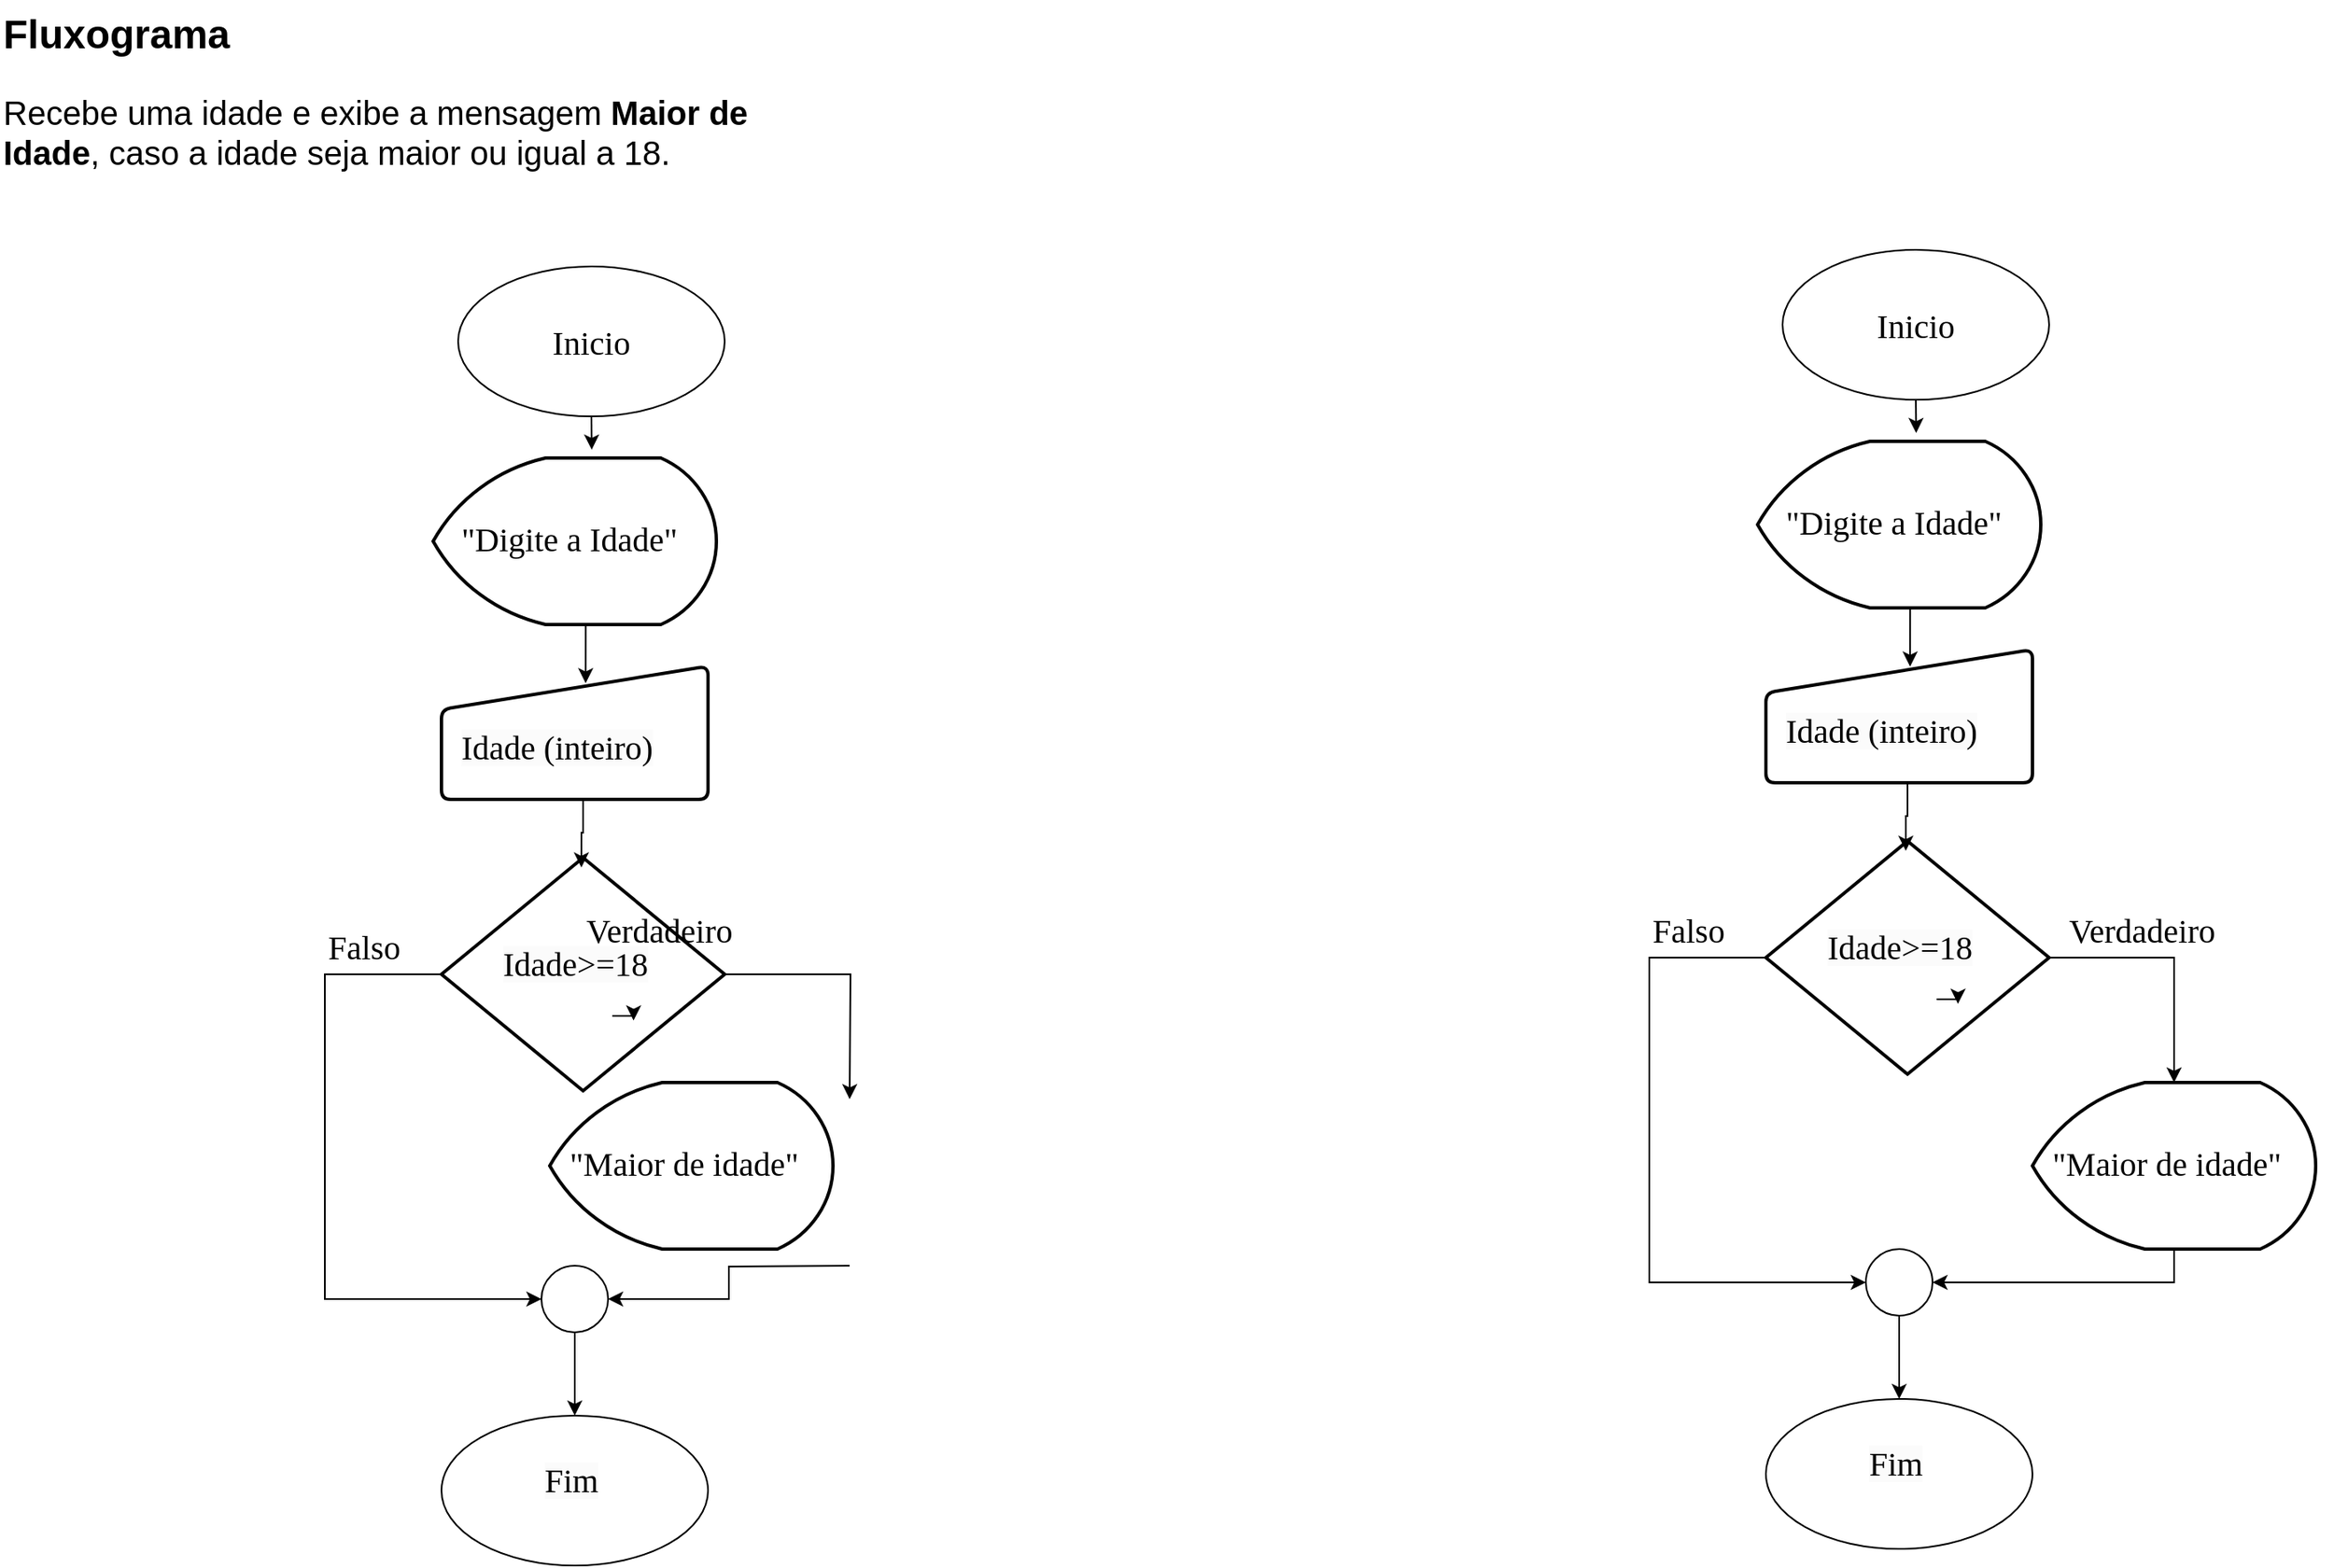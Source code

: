 <mxfile version="24.7.17">
  <diagram name="Page-1" id="XWlx6krxtrrmPYTv1qRd">
    <mxGraphModel dx="1951" dy="1129" grid="1" gridSize="10" guides="1" tooltips="1" connect="1" arrows="1" fold="1" page="1" pageScale="1" pageWidth="827" pageHeight="1169" math="0" shadow="0">
      <root>
        <mxCell id="0" />
        <mxCell id="1" parent="0" />
        <mxCell id="YLqXhZ0otrEL3I6GMskV-1" value="&lt;h1 style=&quot;margin-top: 0px;&quot;&gt;Fluxograma&lt;/h1&gt;&lt;p style=&quot;font-size: 20px;&quot;&gt;&lt;font style=&quot;font-size: 20px;&quot;&gt;Recebe uma idade e exibe a mensagem &lt;b&gt;Maior de Idade&lt;/b&gt;, caso a idade seja maior ou igual a 18.&lt;/font&gt;&lt;/p&gt;" style="text;html=1;whiteSpace=wrap;overflow=hidden;rounded=0;" vertex="1" parent="1">
          <mxGeometry x="20" y="10" width="460" height="180" as="geometry" />
        </mxCell>
        <mxCell id="YLqXhZ0otrEL3I6GMskV-2" value="&lt;span style=&quot;font-family: Georgia; font-size: 20px;&quot;&gt;Inicio&lt;/span&gt;" style="ellipse;whiteSpace=wrap;html=1;" vertex="1" parent="1">
          <mxGeometry x="295" y="170" width="160" height="90" as="geometry" />
        </mxCell>
        <mxCell id="YLqXhZ0otrEL3I6GMskV-3" value="" style="ellipse;whiteSpace=wrap;html=1;" vertex="1" parent="1">
          <mxGeometry x="285" y="860" width="160" height="90" as="geometry" />
        </mxCell>
        <mxCell id="YLqXhZ0otrEL3I6GMskV-4" value="&lt;span style=&quot;color: rgb(0, 0, 0); font-family: Georgia; font-size: 20px; font-style: normal; font-variant-ligatures: normal; font-variant-caps: normal; font-weight: 400; letter-spacing: normal; orphans: 2; text-align: center; text-indent: 0px; text-transform: none; widows: 2; word-spacing: 0px; -webkit-text-stroke-width: 0px; white-space: normal; background-color: rgb(251, 251, 251); text-decoration-thickness: initial; text-decoration-style: initial; text-decoration-color: initial; display: inline !important; float: none;&quot;&gt;Fim&lt;/span&gt;&lt;div&gt;&lt;span style=&quot;color: rgb(0, 0, 0); font-family: Georgia; font-size: 20px; font-style: normal; font-variant-ligatures: normal; font-variant-caps: normal; font-weight: 400; letter-spacing: normal; orphans: 2; text-align: center; text-indent: 0px; text-transform: none; widows: 2; word-spacing: 0px; -webkit-text-stroke-width: 0px; white-space: normal; background-color: rgb(251, 251, 251); text-decoration-thickness: initial; text-decoration-style: initial; text-decoration-color: initial; display: inline !important; float: none;&quot;&gt;&lt;br&gt;&lt;/span&gt;&lt;/div&gt;" style="text;whiteSpace=wrap;html=1;" vertex="1" parent="1">
          <mxGeometry x="345" y="880" width="80" height="50" as="geometry" />
        </mxCell>
        <mxCell id="YLqXhZ0otrEL3I6GMskV-5" value="" style="strokeWidth=2;html=1;shape=mxgraph.flowchart.display;whiteSpace=wrap;" vertex="1" parent="1">
          <mxGeometry x="280" y="285" width="170" height="100" as="geometry" />
        </mxCell>
        <mxCell id="YLqXhZ0otrEL3I6GMskV-6" value="&lt;div style=&quot;text-align: center;&quot;&gt;&lt;span style=&quot;background-color: initial; font-size: 20px;&quot;&gt;&lt;font face=&quot;Georgia&quot;&gt;&quot;Digite a&lt;/font&gt;&lt;/span&gt;&lt;span style=&quot;font-family: Georgia; background-color: initial; font-size: 20px;&quot;&gt;&amp;nbsp;Idade&quot;&lt;/span&gt;&lt;/div&gt;" style="text;whiteSpace=wrap;html=1;" vertex="1" parent="1">
          <mxGeometry x="295" y="315" width="160" height="40" as="geometry" />
        </mxCell>
        <mxCell id="YLqXhZ0otrEL3I6GMskV-7" value="" style="html=1;strokeWidth=2;shape=manualInput;whiteSpace=wrap;rounded=1;size=26;arcSize=11;" vertex="1" parent="1">
          <mxGeometry x="285" y="410" width="160" height="80" as="geometry" />
        </mxCell>
        <mxCell id="YLqXhZ0otrEL3I6GMskV-8" value="&lt;span style=&quot;color: rgb(0, 0, 0); font-family: Georgia; font-size: 20px; font-style: normal; font-variant-ligatures: normal; font-variant-caps: normal; font-weight: 400; letter-spacing: normal; orphans: 2; text-align: center; text-indent: 0px; text-transform: none; widows: 2; word-spacing: 0px; -webkit-text-stroke-width: 0px; white-space: normal; background-color: rgb(251, 251, 251); text-decoration-thickness: initial; text-decoration-style: initial; text-decoration-color: initial; display: inline !important; float: none;&quot;&gt;Idade (inteiro)&lt;/span&gt;" style="text;whiteSpace=wrap;html=1;" vertex="1" parent="1">
          <mxGeometry x="295" y="440" width="150" height="50" as="geometry" />
        </mxCell>
        <mxCell id="YLqXhZ0otrEL3I6GMskV-19" style="edgeStyle=orthogonalEdgeStyle;rounded=0;orthogonalLoop=1;jettySize=auto;html=1;exitX=1;exitY=0.5;exitDx=0;exitDy=0;exitPerimeter=0;" edge="1" parent="1" source="YLqXhZ0otrEL3I6GMskV-9">
          <mxGeometry relative="1" as="geometry">
            <mxPoint x="530.0" y="670" as="targetPoint" />
          </mxGeometry>
        </mxCell>
        <mxCell id="YLqXhZ0otrEL3I6GMskV-9" value="" style="strokeWidth=2;html=1;shape=mxgraph.flowchart.decision;whiteSpace=wrap;" vertex="1" parent="1">
          <mxGeometry x="285" y="525" width="170" height="140" as="geometry" />
        </mxCell>
        <mxCell id="YLqXhZ0otrEL3I6GMskV-10" value="&lt;span style=&quot;color: rgb(0, 0, 0); font-family: Georgia; font-size: 20px; font-style: normal; font-variant-ligatures: normal; font-variant-caps: normal; font-weight: 400; letter-spacing: normal; orphans: 2; text-align: center; text-indent: 0px; text-transform: none; widows: 2; word-spacing: 0px; -webkit-text-stroke-width: 0px; white-space: normal; background-color: rgb(251, 251, 251); text-decoration-thickness: initial; text-decoration-style: initial; text-decoration-color: initial; display: inline !important; float: none;&quot;&gt;Idade&amp;gt;=18&lt;/span&gt;" style="text;whiteSpace=wrap;html=1;" vertex="1" parent="1">
          <mxGeometry x="320" y="570" width="90" height="50" as="geometry" />
        </mxCell>
        <mxCell id="YLqXhZ0otrEL3I6GMskV-25" style="edgeStyle=orthogonalEdgeStyle;rounded=0;orthogonalLoop=1;jettySize=auto;html=1;exitX=0.5;exitY=1;exitDx=0;exitDy=0;exitPerimeter=0;entryX=0.5;entryY=0;entryDx=0;entryDy=0;" edge="1" parent="1" source="YLqXhZ0otrEL3I6GMskV-11" target="YLqXhZ0otrEL3I6GMskV-3">
          <mxGeometry relative="1" as="geometry" />
        </mxCell>
        <mxCell id="YLqXhZ0otrEL3I6GMskV-11" value="" style="verticalLabelPosition=bottom;verticalAlign=top;html=1;shape=mxgraph.flowchart.on-page_reference;" vertex="1" parent="1">
          <mxGeometry x="345" y="770" width="40" height="40" as="geometry" />
        </mxCell>
        <mxCell id="YLqXhZ0otrEL3I6GMskV-12" style="edgeStyle=orthogonalEdgeStyle;rounded=0;orthogonalLoop=1;jettySize=auto;html=1;exitX=0.75;exitY=1;exitDx=0;exitDy=0;entryX=0.892;entryY=1.055;entryDx=0;entryDy=0;entryPerimeter=0;" edge="1" parent="1" source="YLqXhZ0otrEL3I6GMskV-10" target="YLqXhZ0otrEL3I6GMskV-10">
          <mxGeometry relative="1" as="geometry" />
        </mxCell>
        <mxCell id="YLqXhZ0otrEL3I6GMskV-13" value="" style="strokeWidth=2;html=1;shape=mxgraph.flowchart.display;whiteSpace=wrap;" vertex="1" parent="1">
          <mxGeometry x="350" y="660" width="170" height="100" as="geometry" />
        </mxCell>
        <mxCell id="YLqXhZ0otrEL3I6GMskV-14" value="&lt;div style=&quot;text-align: center;&quot;&gt;&lt;span style=&quot;background-color: initial; font-size: 20px;&quot;&gt;&lt;font face=&quot;Georgia&quot;&gt;&quot;Maior de idade&lt;/font&gt;&lt;/span&gt;&lt;span style=&quot;font-family: Georgia; background-color: initial; font-size: 20px;&quot;&gt;&quot;&lt;/span&gt;&lt;/div&gt;" style="text;whiteSpace=wrap;html=1;" vertex="1" parent="1">
          <mxGeometry x="360" y="690" width="160" height="40" as="geometry" />
        </mxCell>
        <mxCell id="YLqXhZ0otrEL3I6GMskV-15" style="edgeStyle=orthogonalEdgeStyle;rounded=0;orthogonalLoop=1;jettySize=auto;html=1;exitX=0.5;exitY=1;exitDx=0;exitDy=0;entryX=0.56;entryY=-0.05;entryDx=0;entryDy=0;entryPerimeter=0;" edge="1" parent="1" source="YLqXhZ0otrEL3I6GMskV-2" target="YLqXhZ0otrEL3I6GMskV-5">
          <mxGeometry relative="1" as="geometry" />
        </mxCell>
        <mxCell id="YLqXhZ0otrEL3I6GMskV-16" style="edgeStyle=orthogonalEdgeStyle;rounded=0;orthogonalLoop=1;jettySize=auto;html=1;exitX=0.5;exitY=1;exitDx=0;exitDy=0;exitPerimeter=0;entryX=0.541;entryY=0.128;entryDx=0;entryDy=0;entryPerimeter=0;" edge="1" parent="1" source="YLqXhZ0otrEL3I6GMskV-5" target="YLqXhZ0otrEL3I6GMskV-7">
          <mxGeometry relative="1" as="geometry" />
        </mxCell>
        <mxCell id="YLqXhZ0otrEL3I6GMskV-18" style="edgeStyle=orthogonalEdgeStyle;rounded=0;orthogonalLoop=1;jettySize=auto;html=1;exitX=0.5;exitY=1;exitDx=0;exitDy=0;entryX=0.494;entryY=0.042;entryDx=0;entryDy=0;entryPerimeter=0;" edge="1" parent="1" source="YLqXhZ0otrEL3I6GMskV-8" target="YLqXhZ0otrEL3I6GMskV-9">
          <mxGeometry relative="1" as="geometry" />
        </mxCell>
        <mxCell id="YLqXhZ0otrEL3I6GMskV-20" style="edgeStyle=orthogonalEdgeStyle;rounded=0;orthogonalLoop=1;jettySize=auto;html=1;exitX=0.5;exitY=1;exitDx=0;exitDy=0;exitPerimeter=0;entryX=1;entryY=0.5;entryDx=0;entryDy=0;entryPerimeter=0;" edge="1" parent="1" target="YLqXhZ0otrEL3I6GMskV-11">
          <mxGeometry relative="1" as="geometry">
            <mxPoint x="530" y="770" as="sourcePoint" />
          </mxGeometry>
        </mxCell>
        <mxCell id="YLqXhZ0otrEL3I6GMskV-21" style="edgeStyle=orthogonalEdgeStyle;rounded=0;orthogonalLoop=1;jettySize=auto;html=1;exitX=0;exitY=0.5;exitDx=0;exitDy=0;exitPerimeter=0;entryX=0;entryY=0.5;entryDx=0;entryDy=0;entryPerimeter=0;" edge="1" parent="1" source="YLqXhZ0otrEL3I6GMskV-9" target="YLqXhZ0otrEL3I6GMskV-11">
          <mxGeometry relative="1" as="geometry">
            <Array as="points">
              <mxPoint x="215" y="595" />
              <mxPoint x="215" y="790" />
            </Array>
          </mxGeometry>
        </mxCell>
        <mxCell id="YLqXhZ0otrEL3I6GMskV-23" value="&lt;div style=&quot;text-align: center;&quot;&gt;&lt;font face=&quot;Georgia&quot;&gt;&lt;span style=&quot;font-size: 20px;&quot;&gt;Verdadeiro&lt;/span&gt;&lt;/font&gt;&lt;/div&gt;" style="text;whiteSpace=wrap;html=1;" vertex="1" parent="1">
          <mxGeometry x="370" y="550" width="160" height="40" as="geometry" />
        </mxCell>
        <mxCell id="YLqXhZ0otrEL3I6GMskV-24" value="&lt;div style=&quot;text-align: center;&quot;&gt;&lt;font face=&quot;Georgia&quot;&gt;&lt;span style=&quot;font-size: 20px;&quot;&gt;Falso&lt;/span&gt;&lt;/font&gt;&lt;/div&gt;" style="text;whiteSpace=wrap;html=1;" vertex="1" parent="1">
          <mxGeometry x="215" y="560" width="160" height="40" as="geometry" />
        </mxCell>
        <mxCell id="YLqXhZ0otrEL3I6GMskV-66" value="&lt;span style=&quot;font-family: Georgia; font-size: 20px;&quot;&gt;Inicio&lt;/span&gt;" style="ellipse;whiteSpace=wrap;html=1;" vertex="1" parent="1">
          <mxGeometry x="1090" y="160" width="160" height="90" as="geometry" />
        </mxCell>
        <mxCell id="YLqXhZ0otrEL3I6GMskV-67" value="" style="ellipse;whiteSpace=wrap;html=1;" vertex="1" parent="1">
          <mxGeometry x="1080" y="850" width="160" height="90" as="geometry" />
        </mxCell>
        <mxCell id="YLqXhZ0otrEL3I6GMskV-68" value="&lt;span style=&quot;color: rgb(0, 0, 0); font-family: Georgia; font-size: 20px; font-style: normal; font-variant-ligatures: normal; font-variant-caps: normal; font-weight: 400; letter-spacing: normal; orphans: 2; text-align: center; text-indent: 0px; text-transform: none; widows: 2; word-spacing: 0px; -webkit-text-stroke-width: 0px; white-space: normal; background-color: rgb(251, 251, 251); text-decoration-thickness: initial; text-decoration-style: initial; text-decoration-color: initial; display: inline !important; float: none;&quot;&gt;Fim&lt;/span&gt;&lt;div&gt;&lt;span style=&quot;color: rgb(0, 0, 0); font-family: Georgia; font-size: 20px; font-style: normal; font-variant-ligatures: normal; font-variant-caps: normal; font-weight: 400; letter-spacing: normal; orphans: 2; text-align: center; text-indent: 0px; text-transform: none; widows: 2; word-spacing: 0px; -webkit-text-stroke-width: 0px; white-space: normal; background-color: rgb(251, 251, 251); text-decoration-thickness: initial; text-decoration-style: initial; text-decoration-color: initial; display: inline !important; float: none;&quot;&gt;&lt;br&gt;&lt;/span&gt;&lt;/div&gt;" style="text;whiteSpace=wrap;html=1;" vertex="1" parent="1">
          <mxGeometry x="1140" y="870" width="80" height="50" as="geometry" />
        </mxCell>
        <mxCell id="YLqXhZ0otrEL3I6GMskV-69" value="" style="strokeWidth=2;html=1;shape=mxgraph.flowchart.display;whiteSpace=wrap;" vertex="1" parent="1">
          <mxGeometry x="1075" y="275" width="170" height="100" as="geometry" />
        </mxCell>
        <mxCell id="YLqXhZ0otrEL3I6GMskV-70" value="&lt;div style=&quot;text-align: center;&quot;&gt;&lt;span style=&quot;background-color: initial; font-size: 20px;&quot;&gt;&lt;font face=&quot;Georgia&quot;&gt;&quot;Digite a&lt;/font&gt;&lt;/span&gt;&lt;span style=&quot;font-family: Georgia; background-color: initial; font-size: 20px;&quot;&gt;&amp;nbsp;Idade&quot;&lt;/span&gt;&lt;/div&gt;" style="text;whiteSpace=wrap;html=1;" vertex="1" parent="1">
          <mxGeometry x="1090" y="305" width="160" height="40" as="geometry" />
        </mxCell>
        <mxCell id="YLqXhZ0otrEL3I6GMskV-71" value="" style="html=1;strokeWidth=2;shape=manualInput;whiteSpace=wrap;rounded=1;size=26;arcSize=11;" vertex="1" parent="1">
          <mxGeometry x="1080" y="400" width="160" height="80" as="geometry" />
        </mxCell>
        <mxCell id="YLqXhZ0otrEL3I6GMskV-72" value="&lt;span style=&quot;color: rgb(0, 0, 0); font-family: Georgia; font-size: 20px; font-style: normal; font-variant-ligatures: normal; font-variant-caps: normal; font-weight: 400; letter-spacing: normal; orphans: 2; text-align: center; text-indent: 0px; text-transform: none; widows: 2; word-spacing: 0px; -webkit-text-stroke-width: 0px; white-space: normal; background-color: rgb(251, 251, 251); text-decoration-thickness: initial; text-decoration-style: initial; text-decoration-color: initial; display: inline !important; float: none;&quot;&gt;Idade (inteiro)&lt;/span&gt;" style="text;whiteSpace=wrap;html=1;" vertex="1" parent="1">
          <mxGeometry x="1090" y="430" width="150" height="50" as="geometry" />
        </mxCell>
        <mxCell id="YLqXhZ0otrEL3I6GMskV-73" style="edgeStyle=orthogonalEdgeStyle;rounded=0;orthogonalLoop=1;jettySize=auto;html=1;exitX=1;exitY=0.5;exitDx=0;exitDy=0;exitPerimeter=0;" edge="1" parent="1" source="YLqXhZ0otrEL3I6GMskV-74" target="YLqXhZ0otrEL3I6GMskV-79">
          <mxGeometry relative="1" as="geometry" />
        </mxCell>
        <mxCell id="YLqXhZ0otrEL3I6GMskV-74" value="" style="strokeWidth=2;html=1;shape=mxgraph.flowchart.decision;whiteSpace=wrap;" vertex="1" parent="1">
          <mxGeometry x="1080" y="515" width="170" height="140" as="geometry" />
        </mxCell>
        <mxCell id="YLqXhZ0otrEL3I6GMskV-75" value="&lt;span style=&quot;color: rgb(0, 0, 0); font-family: Georgia; font-size: 20px; font-style: normal; font-variant-ligatures: normal; font-variant-caps: normal; font-weight: 400; letter-spacing: normal; orphans: 2; text-align: center; text-indent: 0px; text-transform: none; widows: 2; word-spacing: 0px; -webkit-text-stroke-width: 0px; white-space: normal; background-color: rgb(251, 251, 251); text-decoration-thickness: initial; text-decoration-style: initial; text-decoration-color: initial; display: inline !important; float: none;&quot;&gt;Idade&amp;gt;=18&lt;/span&gt;" style="text;whiteSpace=wrap;html=1;" vertex="1" parent="1">
          <mxGeometry x="1115" y="560" width="90" height="50" as="geometry" />
        </mxCell>
        <mxCell id="YLqXhZ0otrEL3I6GMskV-76" style="edgeStyle=orthogonalEdgeStyle;rounded=0;orthogonalLoop=1;jettySize=auto;html=1;exitX=0.5;exitY=1;exitDx=0;exitDy=0;exitPerimeter=0;entryX=0.5;entryY=0;entryDx=0;entryDy=0;" edge="1" parent="1" source="YLqXhZ0otrEL3I6GMskV-77" target="YLqXhZ0otrEL3I6GMskV-67">
          <mxGeometry relative="1" as="geometry" />
        </mxCell>
        <mxCell id="YLqXhZ0otrEL3I6GMskV-77" value="" style="verticalLabelPosition=bottom;verticalAlign=top;html=1;shape=mxgraph.flowchart.on-page_reference;" vertex="1" parent="1">
          <mxGeometry x="1140" y="760" width="40" height="40" as="geometry" />
        </mxCell>
        <mxCell id="YLqXhZ0otrEL3I6GMskV-78" style="edgeStyle=orthogonalEdgeStyle;rounded=0;orthogonalLoop=1;jettySize=auto;html=1;exitX=0.75;exitY=1;exitDx=0;exitDy=0;entryX=0.892;entryY=1.055;entryDx=0;entryDy=0;entryPerimeter=0;" edge="1" parent="1" source="YLqXhZ0otrEL3I6GMskV-75" target="YLqXhZ0otrEL3I6GMskV-75">
          <mxGeometry relative="1" as="geometry" />
        </mxCell>
        <mxCell id="YLqXhZ0otrEL3I6GMskV-79" value="" style="strokeWidth=2;html=1;shape=mxgraph.flowchart.display;whiteSpace=wrap;" vertex="1" parent="1">
          <mxGeometry x="1240" y="660" width="170" height="100" as="geometry" />
        </mxCell>
        <mxCell id="YLqXhZ0otrEL3I6GMskV-80" value="&lt;div style=&quot;text-align: center;&quot;&gt;&lt;span style=&quot;background-color: initial; font-size: 20px;&quot;&gt;&lt;font face=&quot;Georgia&quot;&gt;&quot;Maior de idade&lt;/font&gt;&lt;/span&gt;&lt;span style=&quot;font-family: Georgia; background-color: initial; font-size: 20px;&quot;&gt;&quot;&lt;/span&gt;&lt;/div&gt;" style="text;whiteSpace=wrap;html=1;" vertex="1" parent="1">
          <mxGeometry x="1250" y="690" width="160" height="40" as="geometry" />
        </mxCell>
        <mxCell id="YLqXhZ0otrEL3I6GMskV-81" style="edgeStyle=orthogonalEdgeStyle;rounded=0;orthogonalLoop=1;jettySize=auto;html=1;exitX=0.5;exitY=1;exitDx=0;exitDy=0;entryX=0.56;entryY=-0.05;entryDx=0;entryDy=0;entryPerimeter=0;" edge="1" parent="1" source="YLqXhZ0otrEL3I6GMskV-66" target="YLqXhZ0otrEL3I6GMskV-69">
          <mxGeometry relative="1" as="geometry" />
        </mxCell>
        <mxCell id="YLqXhZ0otrEL3I6GMskV-82" style="edgeStyle=orthogonalEdgeStyle;rounded=0;orthogonalLoop=1;jettySize=auto;html=1;exitX=0.5;exitY=1;exitDx=0;exitDy=0;exitPerimeter=0;entryX=0.541;entryY=0.128;entryDx=0;entryDy=0;entryPerimeter=0;" edge="1" parent="1" source="YLqXhZ0otrEL3I6GMskV-69" target="YLqXhZ0otrEL3I6GMskV-71">
          <mxGeometry relative="1" as="geometry" />
        </mxCell>
        <mxCell id="YLqXhZ0otrEL3I6GMskV-83" style="edgeStyle=orthogonalEdgeStyle;rounded=0;orthogonalLoop=1;jettySize=auto;html=1;exitX=0.5;exitY=1;exitDx=0;exitDy=0;entryX=0.494;entryY=0.042;entryDx=0;entryDy=0;entryPerimeter=0;" edge="1" parent="1" source="YLqXhZ0otrEL3I6GMskV-72" target="YLqXhZ0otrEL3I6GMskV-74">
          <mxGeometry relative="1" as="geometry" />
        </mxCell>
        <mxCell id="YLqXhZ0otrEL3I6GMskV-84" style="edgeStyle=orthogonalEdgeStyle;rounded=0;orthogonalLoop=1;jettySize=auto;html=1;exitX=0.5;exitY=1;exitDx=0;exitDy=0;exitPerimeter=0;entryX=1;entryY=0.5;entryDx=0;entryDy=0;entryPerimeter=0;" edge="1" parent="1" source="YLqXhZ0otrEL3I6GMskV-79" target="YLqXhZ0otrEL3I6GMskV-77">
          <mxGeometry relative="1" as="geometry" />
        </mxCell>
        <mxCell id="YLqXhZ0otrEL3I6GMskV-85" style="edgeStyle=orthogonalEdgeStyle;rounded=0;orthogonalLoop=1;jettySize=auto;html=1;exitX=0;exitY=0.5;exitDx=0;exitDy=0;exitPerimeter=0;entryX=0;entryY=0.5;entryDx=0;entryDy=0;entryPerimeter=0;" edge="1" parent="1" source="YLqXhZ0otrEL3I6GMskV-74" target="YLqXhZ0otrEL3I6GMskV-77">
          <mxGeometry relative="1" as="geometry">
            <Array as="points">
              <mxPoint x="1010" y="585" />
              <mxPoint x="1010" y="780" />
            </Array>
          </mxGeometry>
        </mxCell>
        <mxCell id="YLqXhZ0otrEL3I6GMskV-86" value="&lt;div style=&quot;text-align: center;&quot;&gt;&lt;font face=&quot;Georgia&quot;&gt;&lt;span style=&quot;font-size: 20px;&quot;&gt;Verdadeiro&lt;/span&gt;&lt;/font&gt;&lt;/div&gt;" style="text;whiteSpace=wrap;html=1;" vertex="1" parent="1">
          <mxGeometry x="1260" y="550" width="160" height="40" as="geometry" />
        </mxCell>
        <mxCell id="YLqXhZ0otrEL3I6GMskV-87" value="&lt;div style=&quot;text-align: center;&quot;&gt;&lt;font face=&quot;Georgia&quot;&gt;&lt;span style=&quot;font-size: 20px;&quot;&gt;Falso&lt;/span&gt;&lt;/font&gt;&lt;/div&gt;" style="text;whiteSpace=wrap;html=1;" vertex="1" parent="1">
          <mxGeometry x="1010" y="550" width="160" height="40" as="geometry" />
        </mxCell>
      </root>
    </mxGraphModel>
  </diagram>
</mxfile>
